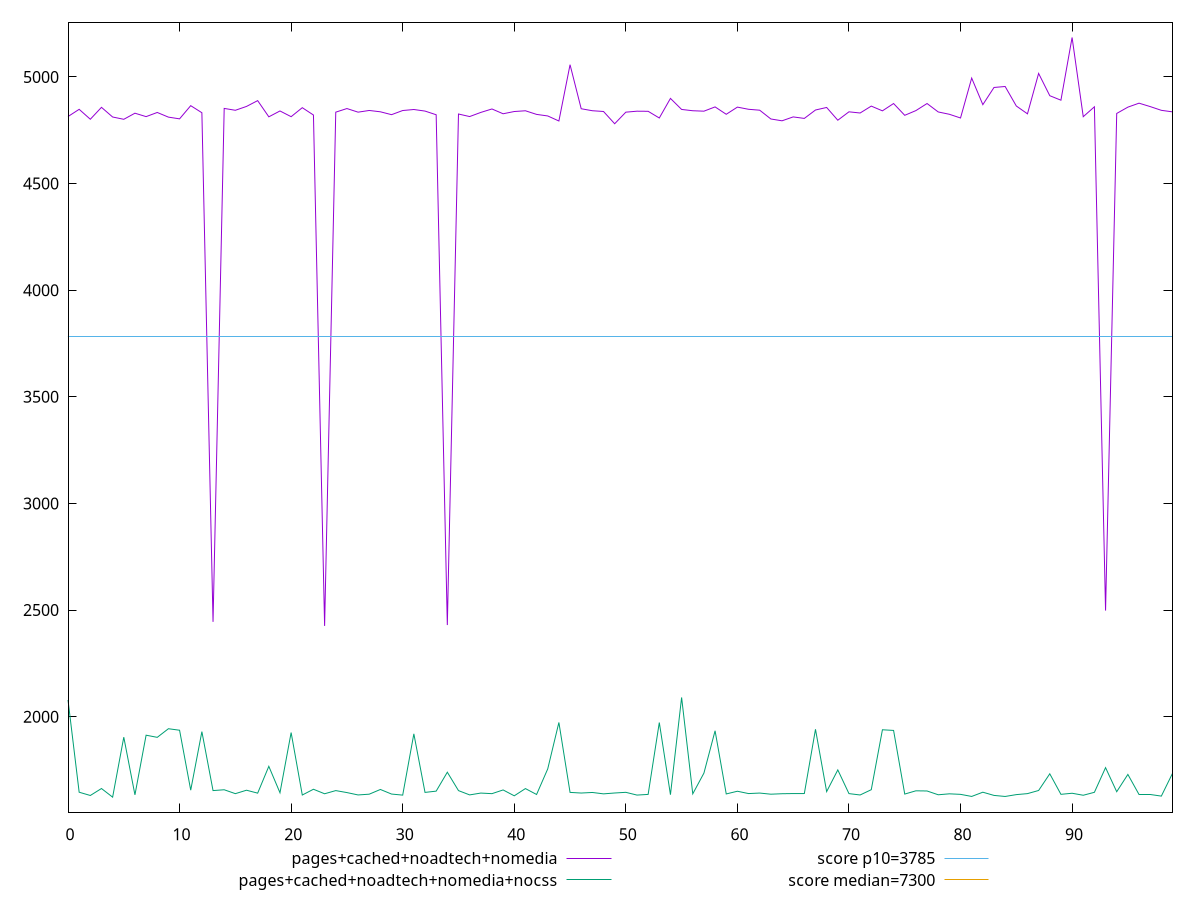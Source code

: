 reset

$pagesCachedNoadtechNomedia <<EOF
0 4814.112499999998
1 4847.999500000001
2 4801.441999999999
3 4857.254399999999
4 4812.010500000002
5 4801.201000000001
6 4829.795
7 4813.769
8 4833.241249999999
9 4811.406499999997
10 4803.302500000002
11 4865.1235
12 4831.992500000001
13 2444.63425
14 4852.2265
15 4843.4985
16 4861.533500000001
17 4888.780000000002
18 4812.812650000002
19 4840.299499999999
20 4813.5325
21 4855.689
22 4821.218999999997
23 2425.3505
24 4834.6625
25 4851.626
26 4834.669
27 4842.651999999998
28 4836.355650000001
29 4822.926500000002
30 4842.3330000000005
31 4847.133499999999
32 4839.733999999999
33 4822.517
34 2429.455
35 4825.9974999999995
36 4814.0435
37 4833.4609
38 4849.625
39 4827.146000000001
40 4837.671999999999
41 4841.182500000001
42 4824.181549999999
43 4816.897499999999
44 4793.271999999999
45 5057.194499999999
46 4850.7055
47 4841.4072000000015
48 4837.8115
49 4780.370500000001
50 4834.68
51 4839.227500000001
52 4838.715099999999
53 4807.3184999999985
54 4899.199000000001
55 4847.428
56 4841.3330000000005
57 4839.3117999999995
58 4859.322499999998
59 4824.740499999998
60 4858.325500000001
61 4848.128999999999
62 4843.854349999999
63 4802.723500000001
64 4794.119500000001
65 4812.4214999999995
66 4805.3395
67 4844.78105
68 4856.720500000001
69 4796.8460000000005
70 4836.2955
71 4830.7065
72 4863.083249999998
73 4840.896999999999
74 4875.174499999999
75 4819.909500000001
76 4842.029499999999
77 4875.192499999999
78 4835.6476
79 4824.737499999999
80 4807.324500000001
81 4994.4349999999995
82 4869.858
83 4950.442499999999
84 4955.053500000002
85 4863.5960000000005
86 4826.852500000001
87 5016.3305
88 4911.897499999999
89 4890.731000000001
90 5184.8345
91 4813.407499999999
92 4859.803900000001
93 2497.3025
94 4828.652999999999
95 4858.183000000001
96 4876.809500000001
97 4860.8575
98 4843.308749999998
99 4836.083500000001
EOF

$pagesCachedNoadtechNomediaNocss <<EOF
0 2078.194
1 1645.6495
2 1630.3505
3 1662.98545
4 1622.5395000000003
5 1903.7400000000002
6 1633.2400000000002
7 1913.087
8 1902.985
9 1943.3900000000003
10 1936.355
11 1655.3165000000001
12 1929.7115
13 1653.344
14 1657.1785
15 1638.9465000000002
16 1655.0415
17 1641.29475
18 1767.0710000000004
19 1643.076
20 1925.2849999999999
21 1632.5150499999995
22 1659.5475
23 1638.3979999999997
24 1653.2559999999999
25 1643.9804499999998
26 1632.866
27 1636.4209999999996
28 1658.534
29 1637.0456499999996
30 1632.0325
31 1919.4050000000002
32 1644.7910000000002
33 1650.71435
34 1739.458
35 1653.187
36 1633.0675
37 1641.67765
38 1638.9035
39 1656.306
40 1628.8545
41 1662.6950000000002
42 1635.0549499999997
43 1754.9934999999998
44 1972.77
45 1644.8235
46 1641.8378
47 1644.5279999999998
48 1637.9835
49 1642.0089999999998
50 1645.1631499999999
51 1632.2399999999998
52 1635.4205000000002
53 1972.5099999999998
54 1634.0448000000001
55 2089.98
56 1638.0504999999998
57 1735.2795
58 1933.8249999999998
59 1637.5715
60 1650.2454000000002
61 1639.3169999999998
62 1641.7374999999997
63 1636.3745000000001
64 1638.5937
65 1639.3625
66 1639.497
67 1940.6844999999998
68 1648.4940000000001
69 1750.247
70 1639.1155000000003
71 1632.7194999999997
72 1657.48385
73 1938.5200000000004
74 1935.405
75 1636.984
76 1652.2681
77 1651.4609999999998
78 1633.696
79 1638.087
80 1635.6308
81 1625.869
82 1645.7195000000002
83 1630.71395
84 1625.75
85 1634.3865
86 1639.0885000000003
87 1653.78465
88 1731.9769999999999
89 1635.7749999999999
90 1640.7813999999998
91 1631.4325
92 1645.2259999999999
93 1760.8715
94 1648.0295999999998
95 1729.0699999999997
96 1634.9629999999997
97 1635.0349999999999
98 1627.4473
99 1734.1265
EOF

set key outside below
set xrange [0:99]
set yrange [1551.2936000000004:5256.0804]
set trange [1551.2936000000004:5256.0804]
set terminal svg size 640, 520 enhanced background rgb 'white'
set output "report_00025_2021-02-22T21:38:55.199Z/interactive/comparison/line/3_vs_4.svg"

plot $pagesCachedNoadtechNomedia title "pages+cached+noadtech+nomedia" with line, \
     $pagesCachedNoadtechNomediaNocss title "pages+cached+noadtech+nomedia+nocss" with line, \
     3785 title "score p10=3785", \
     7300 title "score median=7300"

reset
